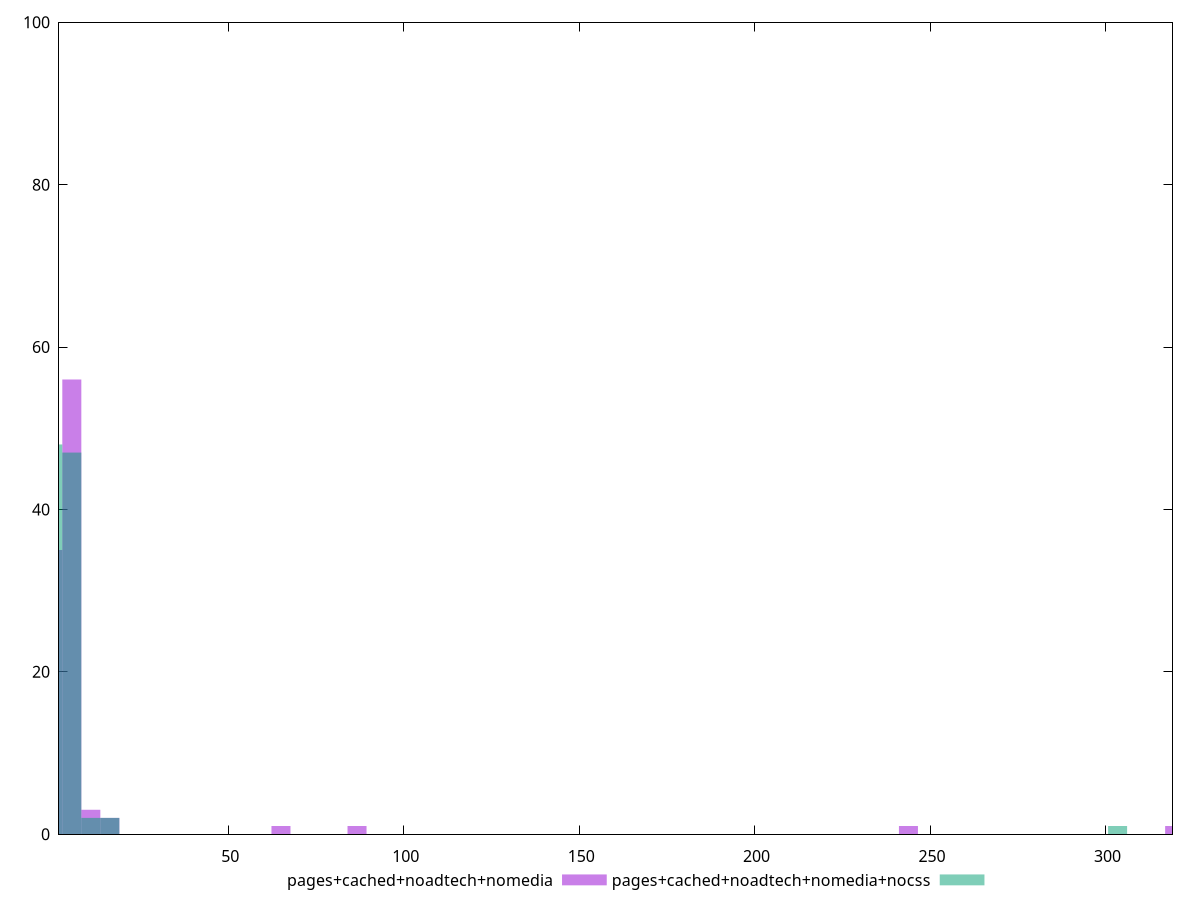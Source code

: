 reset

$pagesCachedNoadtechNomedia <<EOF
319.70269105401024 1
243.84103554966882 1
5.418689678881529 56
65.02427614657836 1
0 35
16.25606903664459 2
10.837379357763059 3
86.69903486210447 1
EOF

$pagesCachedNoadtechNomediaNocss <<EOF
303.44662201736566 1
5.418689678881529 47
0 48
16.25606903664459 2
10.837379357763059 2
EOF

set key outside below
set boxwidth 5.418689678881529
set xrange [1.7679999999999998:319.0909999999999]
set yrange [0:100]
set trange [0:100]
set style fill transparent solid 0.5 noborder
set terminal svg size 640, 500 enhanced background rgb 'white'
set output "report_00017_2021-02-10T15-08-03.406Z/server-response-time/comparison/histogram/3_vs_4.svg"

plot $pagesCachedNoadtechNomedia title "pages+cached+noadtech+nomedia" with boxes, \
     $pagesCachedNoadtechNomediaNocss title "pages+cached+noadtech+nomedia+nocss" with boxes

reset
